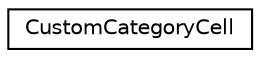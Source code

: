 digraph G
{
  edge [fontname="Helvetica",fontsize="10",labelfontname="Helvetica",labelfontsize="10"];
  node [fontname="Helvetica",fontsize="10",shape=record];
  rankdir="LR";
  Node1 [label="CustomCategoryCell",height=0.2,width=0.4,color="black", fillcolor="white", style="filled",URL="$interface_custom_category_cell.html"];
}
